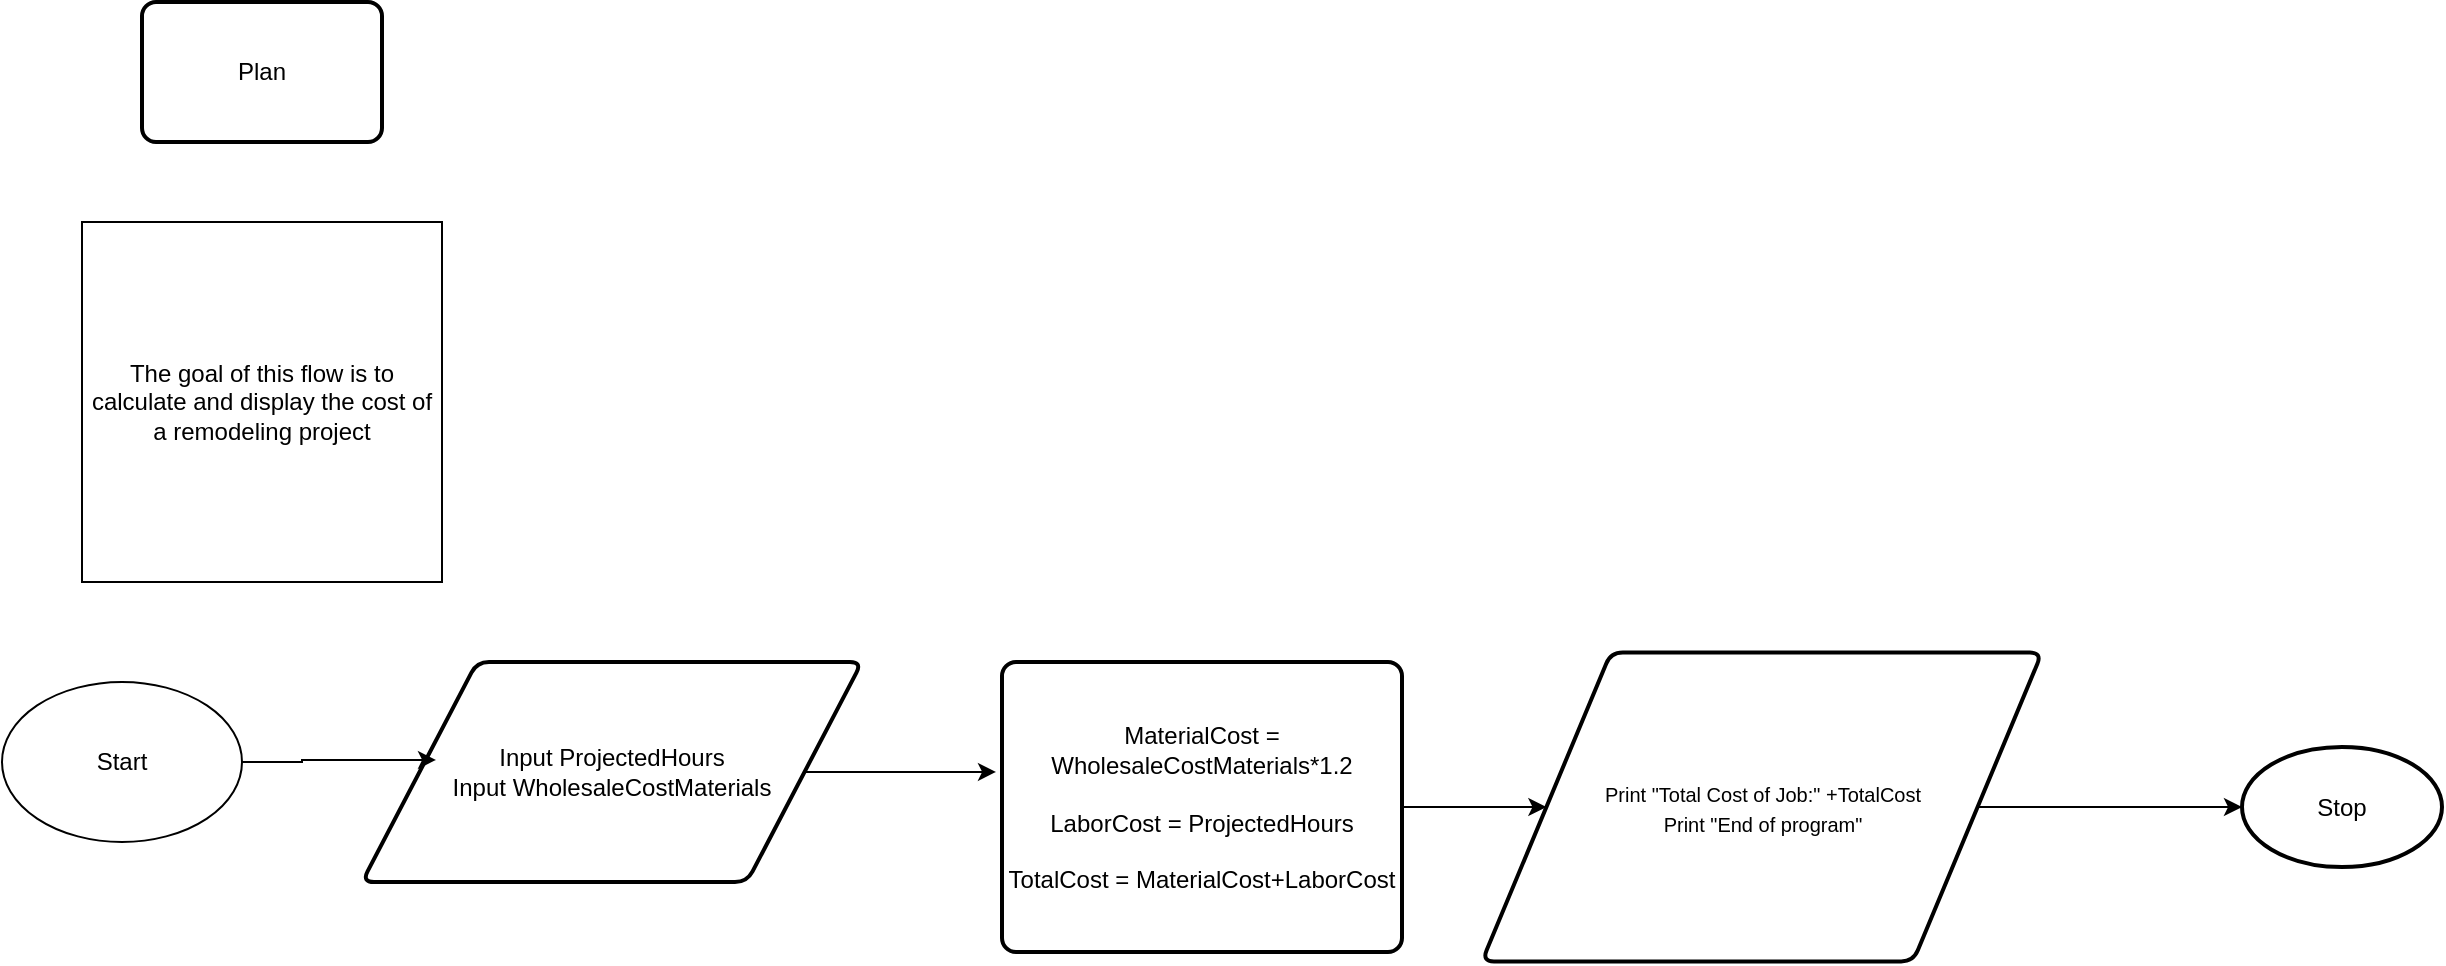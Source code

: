 <mxfile version="24.7.8">
  <diagram name="Page-1" id="vwzhQClkfowtvtcKZdUm">
    <mxGraphModel dx="2284" dy="1936" grid="1" gridSize="10" guides="1" tooltips="1" connect="1" arrows="1" fold="1" page="1" pageScale="1" pageWidth="850" pageHeight="1100" math="0" shadow="0">
      <root>
        <mxCell id="0" />
        <mxCell id="1" parent="0" />
        <mxCell id="cI5EF-JjfwaBmZ3LnjAF-1" value="Start" style="ellipse;whiteSpace=wrap;html=1;" parent="1" vertex="1">
          <mxGeometry x="-240" y="330" width="120" height="80" as="geometry" />
        </mxCell>
        <mxCell id="cI5EF-JjfwaBmZ3LnjAF-2" value="Input ProjectedHours&lt;div&gt;Input WholesaleCostMaterials&lt;/div&gt;" style="shape=parallelogram;html=1;strokeWidth=2;perimeter=parallelogramPerimeter;whiteSpace=wrap;rounded=1;arcSize=12;size=0.23;" parent="1" vertex="1">
          <mxGeometry x="-60" y="320" width="250" height="110" as="geometry" />
        </mxCell>
        <mxCell id="cI5EF-JjfwaBmZ3LnjAF-3" value="Plan" style="rounded=1;whiteSpace=wrap;html=1;absoluteArcSize=1;arcSize=14;strokeWidth=2;" parent="1" vertex="1">
          <mxGeometry x="-170" y="-10" width="120" height="70" as="geometry" />
        </mxCell>
        <mxCell id="cI5EF-JjfwaBmZ3LnjAF-15" style="edgeStyle=orthogonalEdgeStyle;rounded=0;orthogonalLoop=1;jettySize=auto;html=1;" parent="1" source="cI5EF-JjfwaBmZ3LnjAF-4" target="cI5EF-JjfwaBmZ3LnjAF-5" edge="1">
          <mxGeometry relative="1" as="geometry" />
        </mxCell>
        <mxCell id="cI5EF-JjfwaBmZ3LnjAF-4" value="MaterialCost = WholesaleCostMaterials*1.2&lt;div&gt;&lt;br&gt;&lt;/div&gt;&lt;div&gt;LaborCost = ProjectedHours&lt;/div&gt;&lt;div&gt;&lt;br&gt;&lt;/div&gt;&lt;div&gt;TotalCost = MaterialCost+LaborCost&lt;/div&gt;" style="rounded=1;whiteSpace=wrap;html=1;absoluteArcSize=1;arcSize=14;strokeWidth=2;" parent="1" vertex="1">
          <mxGeometry x="260" y="320" width="200" height="145" as="geometry" />
        </mxCell>
        <mxCell id="cI5EF-JjfwaBmZ3LnjAF-16" value="" style="edgeStyle=orthogonalEdgeStyle;rounded=0;orthogonalLoop=1;jettySize=auto;html=1;" parent="1" source="cI5EF-JjfwaBmZ3LnjAF-5" target="cI5EF-JjfwaBmZ3LnjAF-7" edge="1">
          <mxGeometry relative="1" as="geometry" />
        </mxCell>
        <mxCell id="cI5EF-JjfwaBmZ3LnjAF-5" value="&lt;span style=&quot;font-size: 10px;&quot;&gt;Print &quot;Total Cost of Job:&quot; +TotalCost&lt;/span&gt;&lt;div&gt;&lt;span style=&quot;font-size: 10px;&quot;&gt;Print &quot;End of program&quot;&lt;/span&gt;&lt;/div&gt;" style="shape=parallelogram;html=1;strokeWidth=2;perimeter=parallelogramPerimeter;rounded=1;arcSize=12;size=0.23;align=center;fontFamily=Helvetica;" parent="1" vertex="1">
          <mxGeometry x="500" y="315.31" width="280" height="154.38" as="geometry" />
        </mxCell>
        <mxCell id="cI5EF-JjfwaBmZ3LnjAF-7" value="Stop" style="strokeWidth=2;html=1;shape=mxgraph.flowchart.start_1;whiteSpace=wrap;" parent="1" vertex="1">
          <mxGeometry x="880" y="362.5" width="100" height="60" as="geometry" />
        </mxCell>
        <mxCell id="cI5EF-JjfwaBmZ3LnjAF-8" value="The goal of this flow is to calculate and display the cost of a remodeling project" style="whiteSpace=wrap;html=1;aspect=fixed;" parent="1" vertex="1">
          <mxGeometry x="-200" y="100" width="180" height="180" as="geometry" />
        </mxCell>
        <mxCell id="cI5EF-JjfwaBmZ3LnjAF-12" style="edgeStyle=orthogonalEdgeStyle;rounded=0;orthogonalLoop=1;jettySize=auto;html=1;exitX=1;exitY=0.5;exitDx=0;exitDy=0;entryX=0.148;entryY=0.445;entryDx=0;entryDy=0;entryPerimeter=0;" parent="1" source="cI5EF-JjfwaBmZ3LnjAF-1" target="cI5EF-JjfwaBmZ3LnjAF-2" edge="1">
          <mxGeometry relative="1" as="geometry">
            <mxPoint x="-50" y="370" as="targetPoint" />
          </mxGeometry>
        </mxCell>
        <mxCell id="cI5EF-JjfwaBmZ3LnjAF-14" style="edgeStyle=orthogonalEdgeStyle;rounded=0;orthogonalLoop=1;jettySize=auto;html=1;exitX=1;exitY=0.5;exitDx=0;exitDy=0;entryX=-0.015;entryY=0.379;entryDx=0;entryDy=0;entryPerimeter=0;" parent="1" source="cI5EF-JjfwaBmZ3LnjAF-2" target="cI5EF-JjfwaBmZ3LnjAF-4" edge="1">
          <mxGeometry relative="1" as="geometry" />
        </mxCell>
      </root>
    </mxGraphModel>
  </diagram>
</mxfile>
